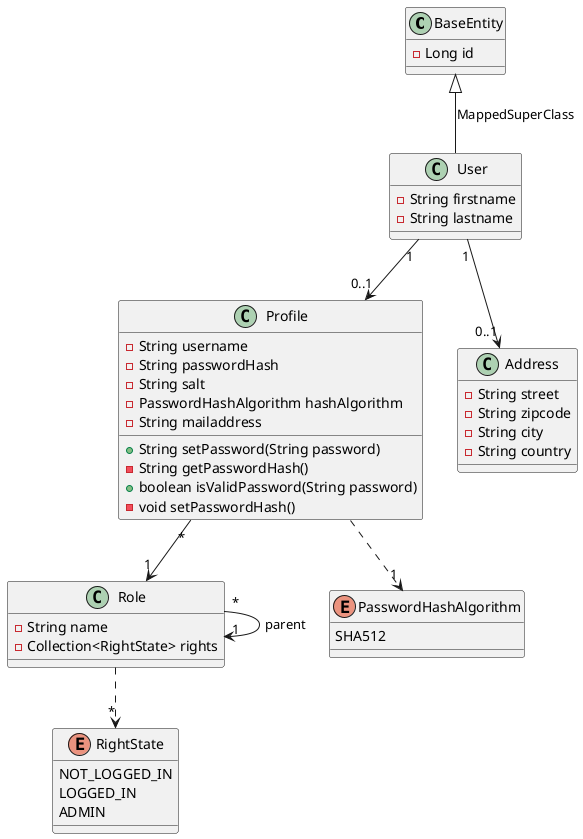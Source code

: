 @startuml

class BaseEntity {
    - Long id
}

class User {
    - String firstname
    - String lastname
}
class Profile {
    - String username
    - String passwordHash
    - String salt
    - PasswordHashAlgorithm hashAlgorithm
    - String mailaddress
    + String setPassword(String password)
    - String getPasswordHash()
    + boolean isValidPassword(String password)
    - void setPasswordHash()
}

class Role {
    - String name
    - Collection<RightState> rights
}

class Address {
    - String street
    - String zipcode
    - String city
    - String country
}

enum PasswordHashAlgorithm {
    SHA512
}

enum RightState {
    NOT_LOGGED_IN
    LOGGED_IN
    ADMIN
}

BaseEntity <|-- User : MappedSuperClass
User "1" --> "0..1" Profile
User "1" --> "0..1" Address
Profile "*" --> "1" Role
Profile ..> "1" PasswordHashAlgorithm
Role "*" --> "1" Role : parent
Role ..> "*" RightState

@enduml